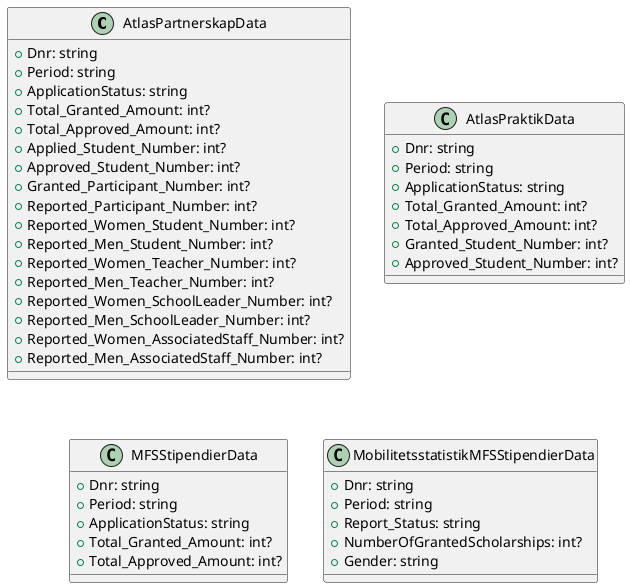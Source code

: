 @startuml
class AtlasPartnerskapData {
    +Dnr: string
    +Period: string
    +ApplicationStatus: string
    +Total_Granted_Amount: int?
    +Total_Approved_Amount: int?
    +Applied_Student_Number: int?
    +Approved_Student_Number: int?
    +Granted_Participant_Number: int?
    +Reported_Participant_Number: int?
    +Reported_Women_Student_Number: int?
    +Reported_Men_Student_Number: int?
    +Reported_Women_Teacher_Number: int?
    +Reported_Men_Teacher_Number: int?
    +Reported_Women_SchoolLeader_Number: int?
    +Reported_Men_SchoolLeader_Number: int?
    +Reported_Women_AssociatedStaff_Number: int?
    +Reported_Men_AssociatedStaff_Number: int?
}

class AtlasPraktikData {
    +Dnr: string
    +Period: string
    +ApplicationStatus: string
    +Total_Granted_Amount: int?
    +Total_Approved_Amount: int?
    +Granted_Student_Number: int?
    +Approved_Student_Number: int?
}

class MFSStipendierData {
    +Dnr: string
    +Period: string
    +ApplicationStatus: string
    +Total_Granted_Amount: int?
    +Total_Approved_Amount: int?
}

class MobilitetsstatistikMFSStipendierData {
    +Dnr: string
    +Period: string
    +Report_Status: string
    +NumberOfGrantedScholarships: int?
    +Gender: string
}
@enduml